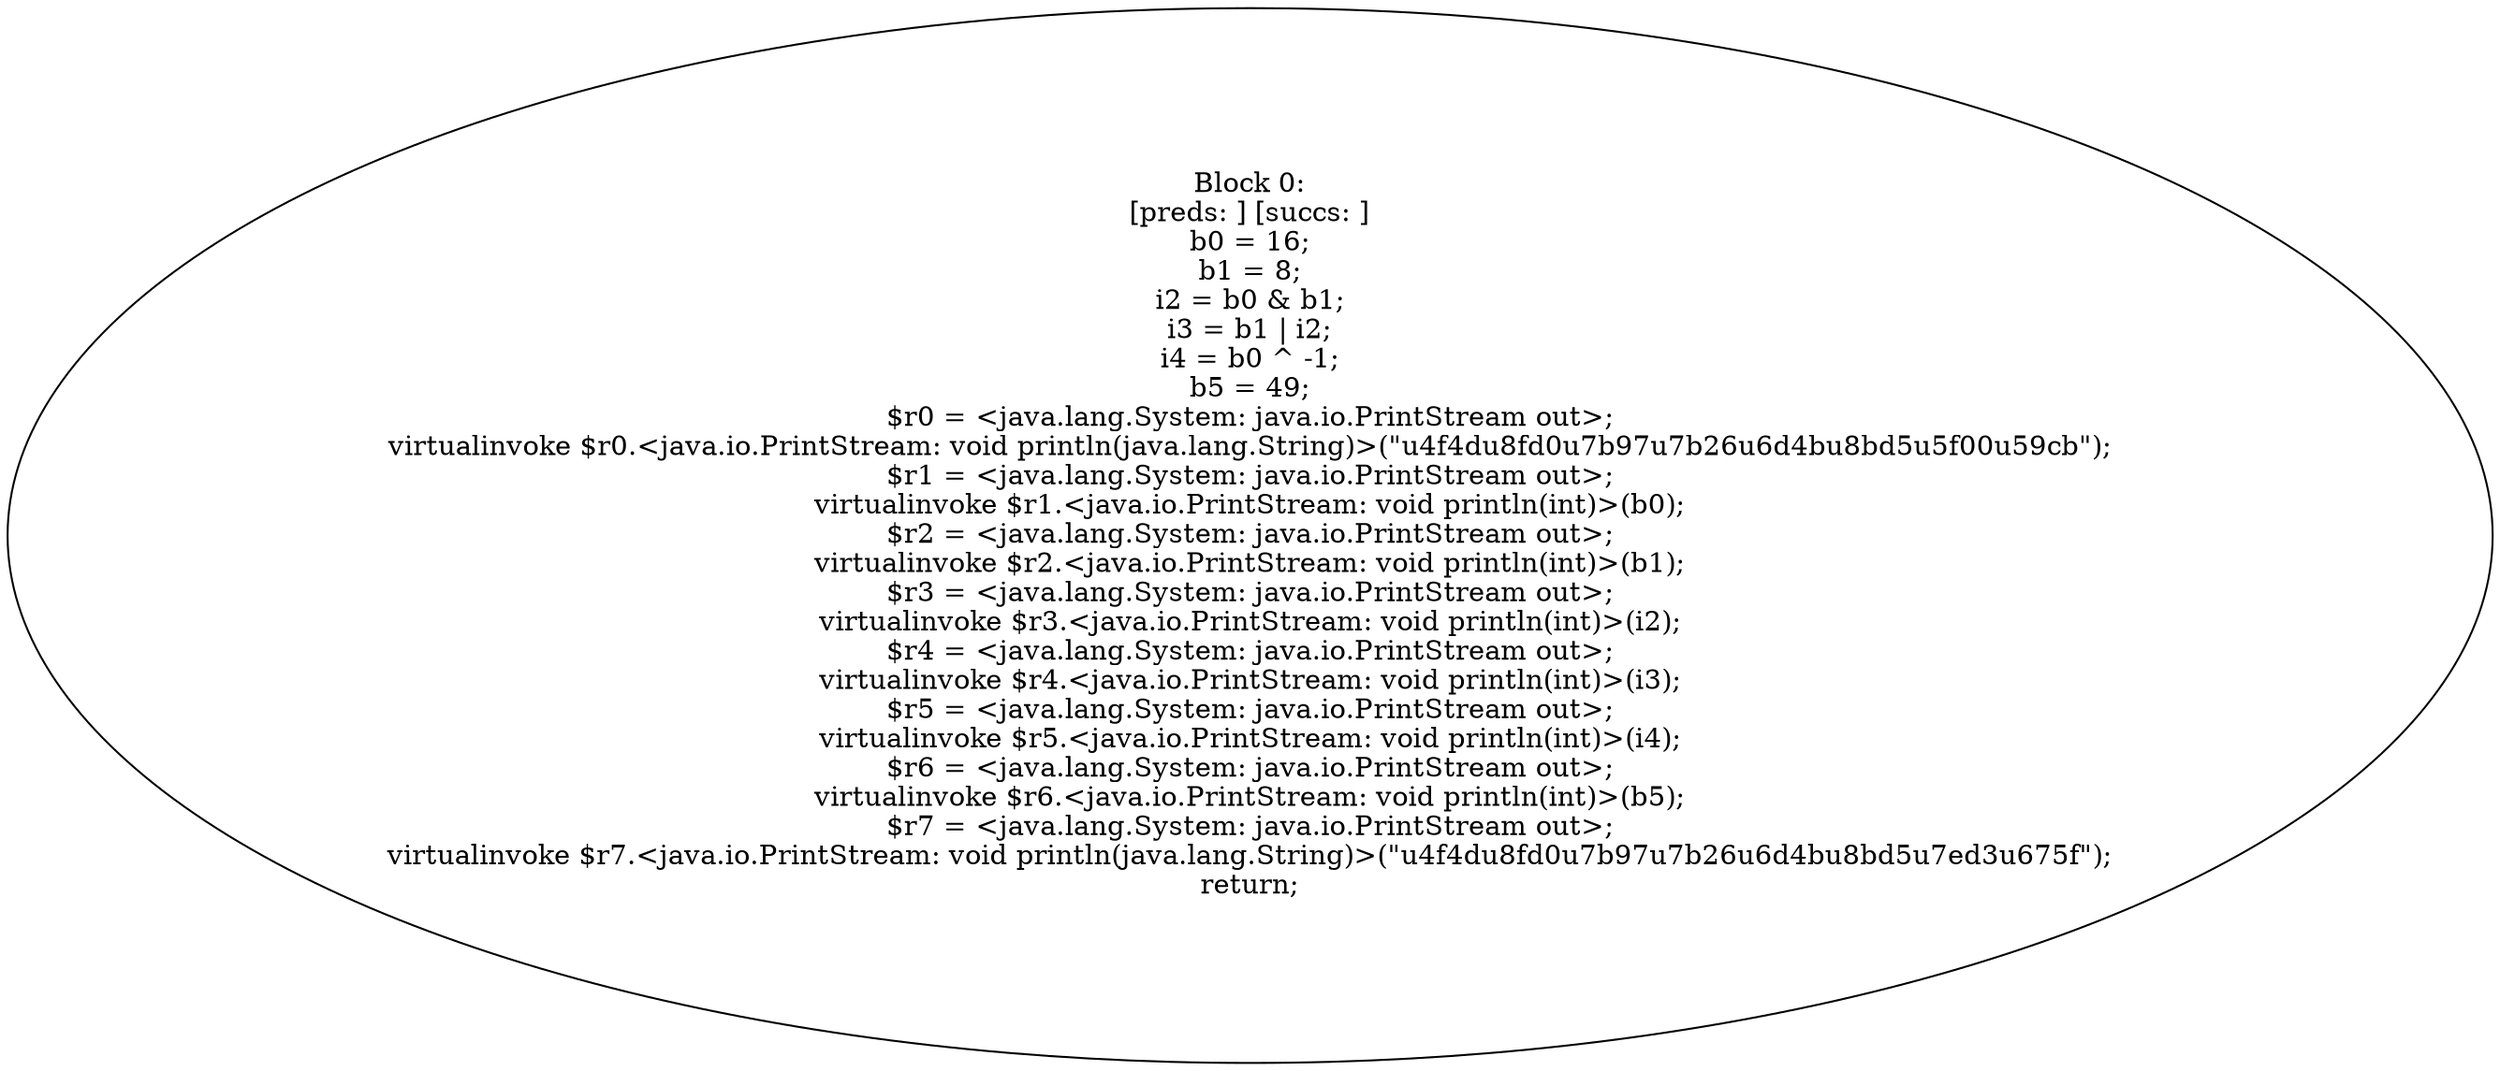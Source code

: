 digraph "unitGraph" {
    "Block 0:
[preds: ] [succs: ]
b0 = 16;
b1 = 8;
i2 = b0 & b1;
i3 = b1 | i2;
i4 = b0 ^ -1;
b5 = 49;
$r0 = <java.lang.System: java.io.PrintStream out>;
virtualinvoke $r0.<java.io.PrintStream: void println(java.lang.String)>(\"\u4f4d\u8fd0\u7b97\u7b26\u6d4b\u8bd5\u5f00\u59cb\");
$r1 = <java.lang.System: java.io.PrintStream out>;
virtualinvoke $r1.<java.io.PrintStream: void println(int)>(b0);
$r2 = <java.lang.System: java.io.PrintStream out>;
virtualinvoke $r2.<java.io.PrintStream: void println(int)>(b1);
$r3 = <java.lang.System: java.io.PrintStream out>;
virtualinvoke $r3.<java.io.PrintStream: void println(int)>(i2);
$r4 = <java.lang.System: java.io.PrintStream out>;
virtualinvoke $r4.<java.io.PrintStream: void println(int)>(i3);
$r5 = <java.lang.System: java.io.PrintStream out>;
virtualinvoke $r5.<java.io.PrintStream: void println(int)>(i4);
$r6 = <java.lang.System: java.io.PrintStream out>;
virtualinvoke $r6.<java.io.PrintStream: void println(int)>(b5);
$r7 = <java.lang.System: java.io.PrintStream out>;
virtualinvoke $r7.<java.io.PrintStream: void println(java.lang.String)>(\"\u4f4d\u8fd0\u7b97\u7b26\u6d4b\u8bd5\u7ed3\u675f\");
return;
"
}
